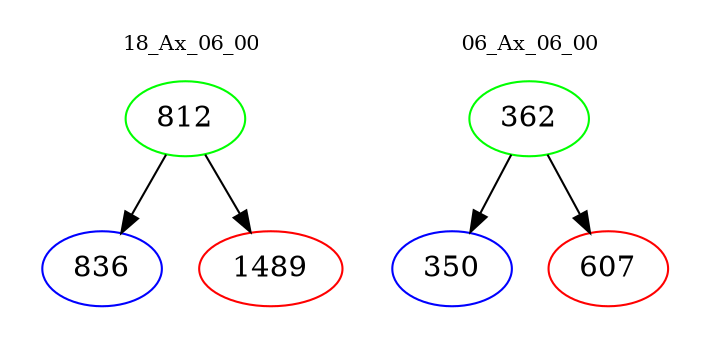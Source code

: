 digraph{
subgraph cluster_0 {
color = white
label = "18_Ax_06_00";
fontsize=10;
T0_812 [label="812", color="green"]
T0_812 -> T0_836 [color="black"]
T0_836 [label="836", color="blue"]
T0_812 -> T0_1489 [color="black"]
T0_1489 [label="1489", color="red"]
}
subgraph cluster_1 {
color = white
label = "06_Ax_06_00";
fontsize=10;
T1_362 [label="362", color="green"]
T1_362 -> T1_350 [color="black"]
T1_350 [label="350", color="blue"]
T1_362 -> T1_607 [color="black"]
T1_607 [label="607", color="red"]
}
}
